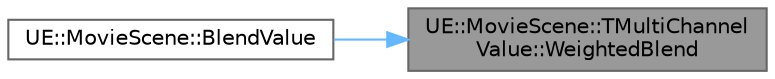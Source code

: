 digraph "UE::MovieScene::TMultiChannelValue::WeightedBlend"
{
 // INTERACTIVE_SVG=YES
 // LATEX_PDF_SIZE
  bgcolor="transparent";
  edge [fontname=Helvetica,fontsize=10,labelfontname=Helvetica,labelfontsize=10];
  node [fontname=Helvetica,fontsize=10,shape=box,height=0.2,width=0.4];
  rankdir="RL";
  Node1 [id="Node000001",label="UE::MovieScene::TMultiChannel\lValue::WeightedBlend",height=0.2,width=0.4,color="gray40", fillcolor="grey60", style="filled", fontcolor="black",tooltip="Do weighted blend with current value, this is an override."];
  Node1 -> Node2 [id="edge1_Node000001_Node000002",dir="back",color="steelblue1",style="solid",tooltip=" "];
  Node2 [id="Node000002",label="UE::MovieScene::BlendValue",height=0.2,width=0.4,color="grey40", fillcolor="white", style="filled",URL="$d1/dd1/namespaceUE_1_1MovieScene.html#ab155f78f950f4ccef4f525b6a3996b47",tooltip=" "];
}
